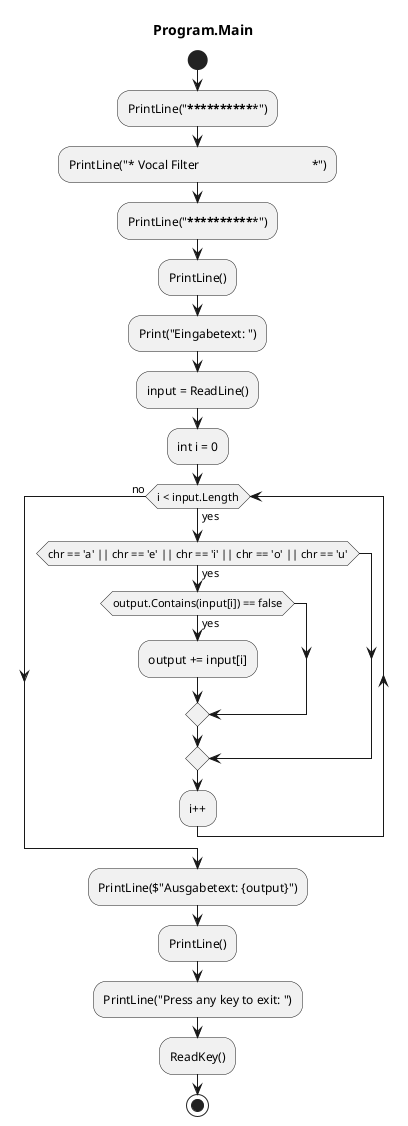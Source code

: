 @startuml Program.Main
title Program.Main
start
:PrintLine("***************************************************");
:PrintLine("* Vocal Filter                                    *");
:PrintLine("***************************************************");
:PrintLine();
:Print("Eingabetext: ");
:input = ReadLine();
:int i = 0;
while (i < input.Length) is (yes)
    if (chr == 'a' || chr == 'e' || chr == 'i' || chr == 'o' || chr == 'u') then (yes)
        if (output.Contains(input[i]) == false) then (yes)
            :output += input[i];
        endif
    endif
:i++;
endwhile (no)
:PrintLine($"Ausgabetext: {output}");
:PrintLine();
:PrintLine("Press any key to exit: ");
:ReadKey();
stop
@enduml
